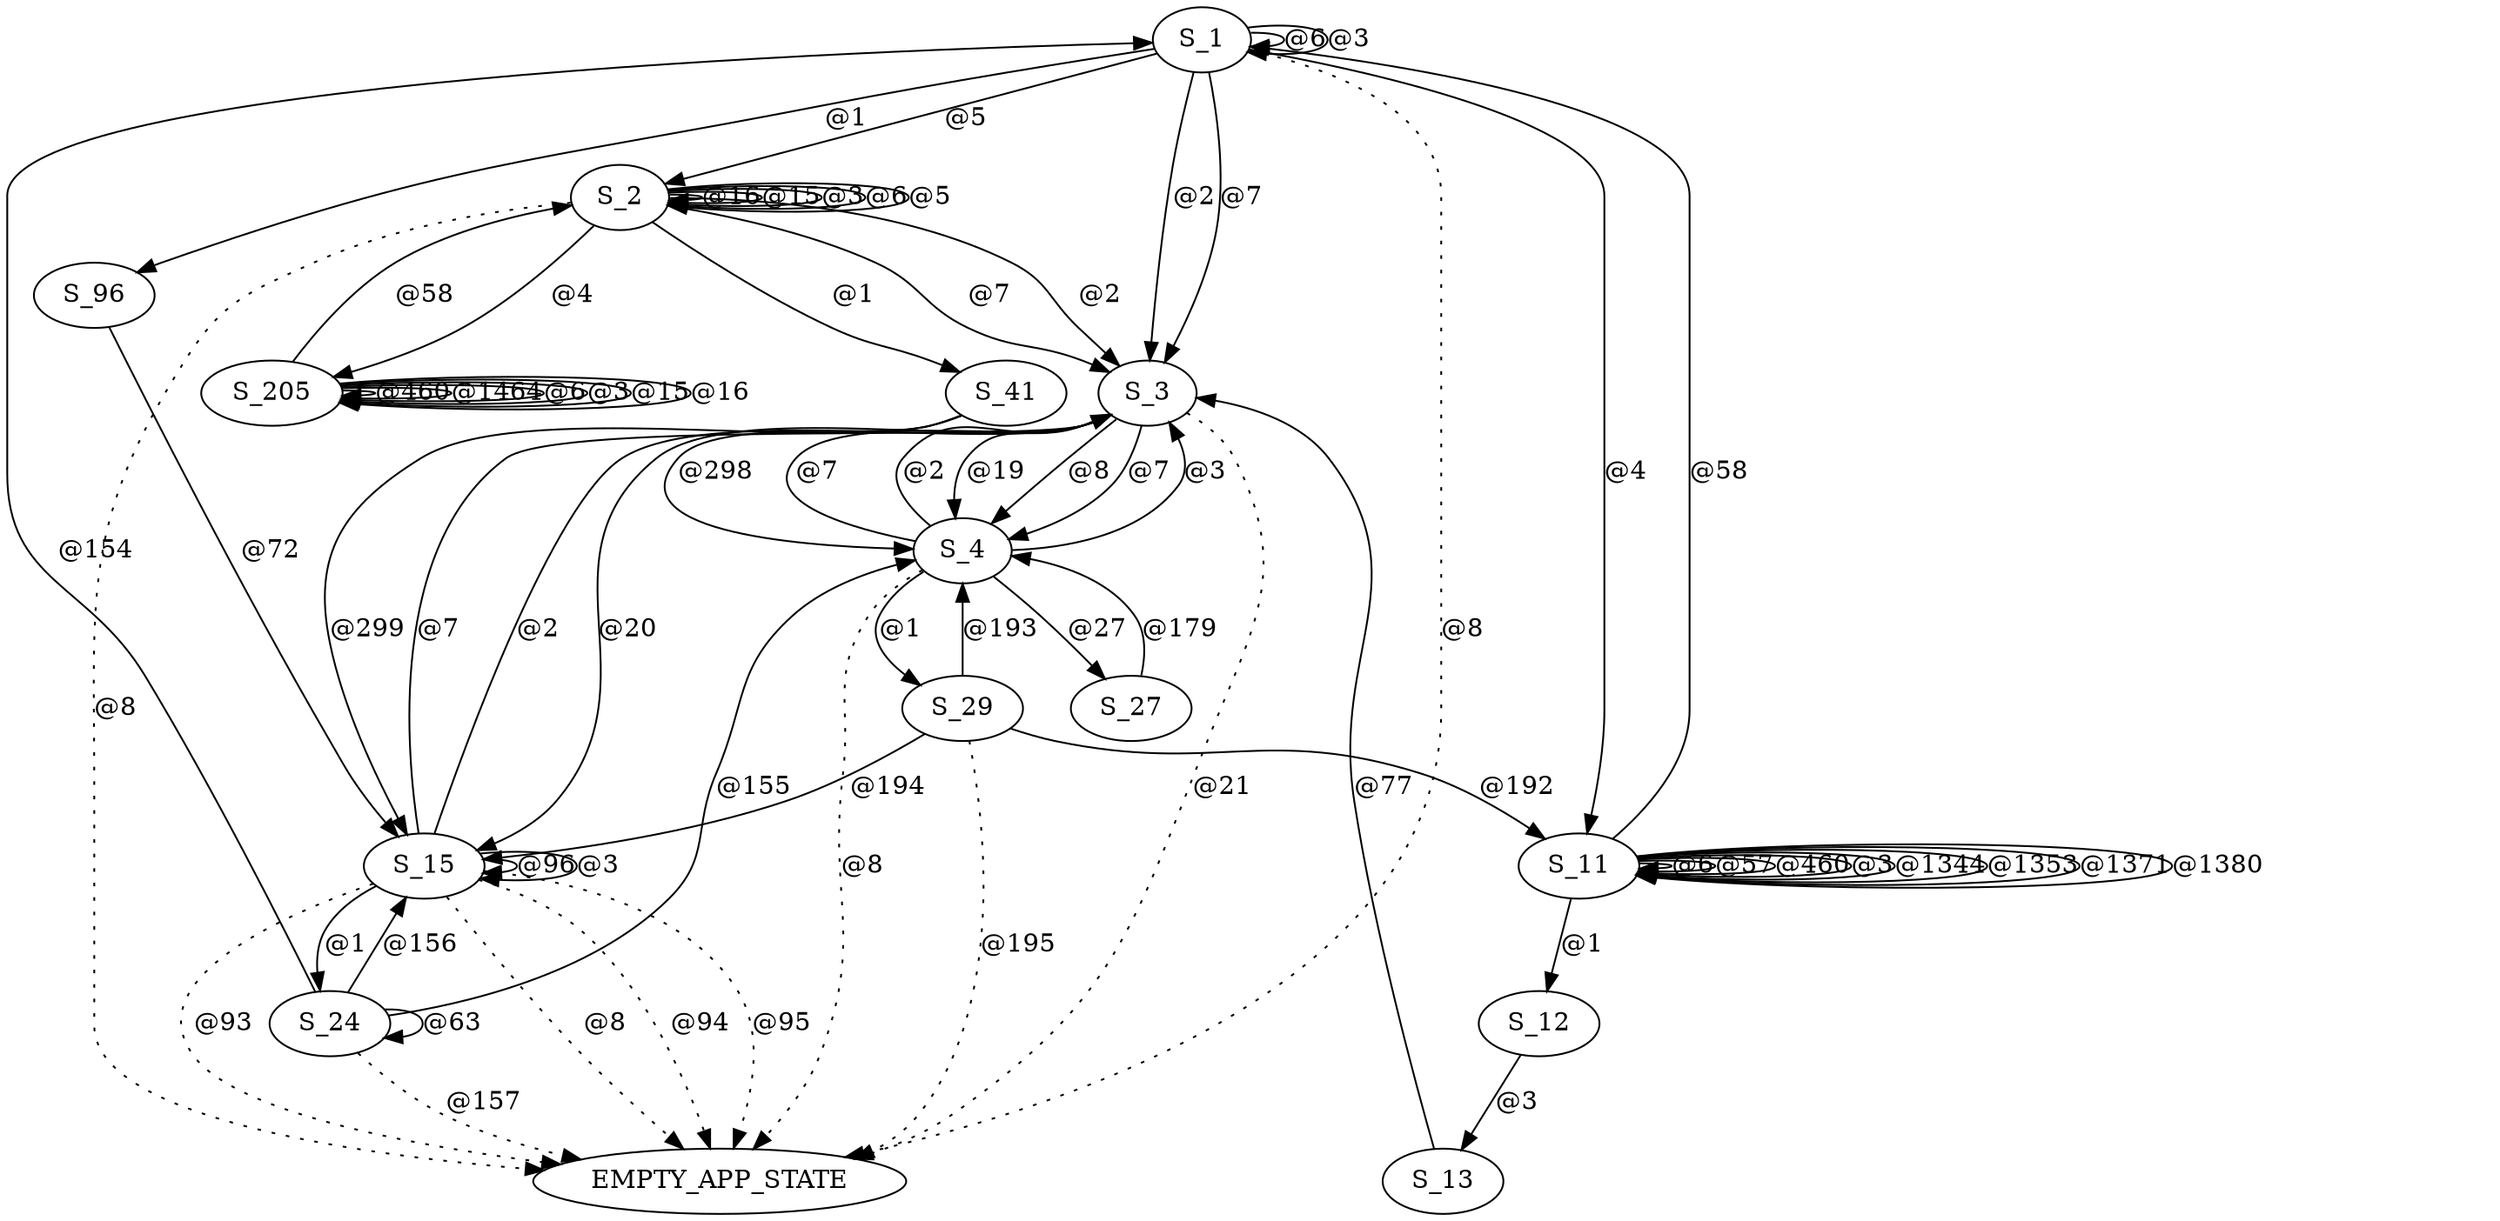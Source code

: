 digraph graphtest {
  S_1 -> S_2  [ label="@5"] ;
  S_1 -> S_3  [ label="@2"] ;
  S_1 -> S_11  [ label="@4"] ;
  S_1 -> S_1  [ label="@6"] ;
  S_1 -> S_1  [ label="@3"] ;
  S_1 -> S_3  [ label="@7"] ;
  S_1 -> S_96  [ label="@1"] ;
  S_1 -> EMPTY_APP_STATE  [ style=dotted,label="@8"] ;
  S_2 -> S_3  [ label="@7"] ;
  S_2 -> S_2  [ label="@16"] ;
  S_2 -> S_2  [ label="@15"] ;
  S_2 -> S_2  [ label="@3"] ;
  S_2 -> S_41  [ label="@1"] ;
  S_2 -> S_3  [ label="@2"] ;
  S_2 -> S_2  [ label="@6"] ;
  S_2 -> S_205  [ label="@4"] ;
  S_2 -> S_2  [ label="@5"] ;
  S_2 -> EMPTY_APP_STATE  [ style=dotted,label="@8"] ;
  S_3 -> S_4  [ label="@19"] ;
  S_3 -> EMPTY_APP_STATE  [ style=dotted,label="@21"] ;
  S_3 -> S_15  [ label="@20"] ;
  S_3 -> S_4  [ label="@8"] ;
  S_3 -> S_4  [ label="@7"] ;
  S_4 -> EMPTY_APP_STATE  [ style=dotted,label="@8"] ;
  S_4 -> S_27  [ label="@27"] ;
  S_4 -> S_29  [ label="@1"] ;
  S_4 -> S_3  [ label="@3"] ;
  S_4 -> S_3  [ label="@7"] ;
  S_4 -> S_3  [ label="@2"] ;
  S_11 -> S_12  [ label="@1"] ;
  S_11 -> S_11  [ label="@6"] ;
  S_11 -> S_11  [ label="@57"] ;
  S_11 -> S_1  [ label="@58"] ;
  S_11 -> S_11  [ label="@460"] ;
  S_11 -> S_11  [ label="@3"] ;
  S_11 -> S_11  [ label="@1344"] ;
  S_11 -> S_11  [ label="@1353"] ;
  S_11 -> S_11  [ label="@1371"] ;
  S_11 -> S_11  [ label="@1380"] ;
  S_12 -> S_13  [ label="@3"] ;
  S_13 -> S_3  [ label="@77"] ;
  S_15 -> EMPTY_APP_STATE  [ style=dotted,label="@93"] ;
  S_15 -> EMPTY_APP_STATE  [ style=dotted,label="@94"] ;
  S_15 -> EMPTY_APP_STATE  [ style=dotted,label="@95"] ;
  S_15 -> S_15  [ label="@96"] ;
  S_15 -> S_15  [ label="@3"] ;
  S_15 -> S_24  [ label="@1"] ;
  S_15 -> EMPTY_APP_STATE  [ style=dotted,label="@8"] ;
  S_15 -> S_3  [ label="@7"] ;
  S_15 -> S_3  [ label="@2"] ;
  S_24 -> S_24  [ label="@63"] ;
  S_24 -> S_4  [ label="@155"] ;
  S_24 -> EMPTY_APP_STATE  [ style=dotted,label="@157"] ;
  S_24 -> S_15  [ label="@156"] ;
  S_24 -> S_1  [ label="@154"] ;
  S_27 -> S_4  [ label="@179"] ;
  S_29 -> S_11  [ label="@192"] ;
  S_29 -> S_4  [ label="@193"] ;
  S_29 -> EMPTY_APP_STATE  [ style=dotted,label="@195"] ;
  S_29 -> S_15  [ label="@194"] ;
  S_41 -> S_15  [ label="@299"] ;
  S_41 -> S_4  [ label="@298"] ;
  S_96 -> S_15  [ label="@72"] ;
  S_205 -> S_205  [ label="@460"] ;
  S_205 -> S_205  [ label="@1464"] ;
  S_205 -> S_2  [ label="@58"] ;
  S_205 -> S_205  [ label="@6"] ;
  S_205 -> S_205  [ label="@3"] ;
  S_205 -> S_205  [ label="@15"] ;
  S_205 -> S_205  [ label="@16"] ;
}